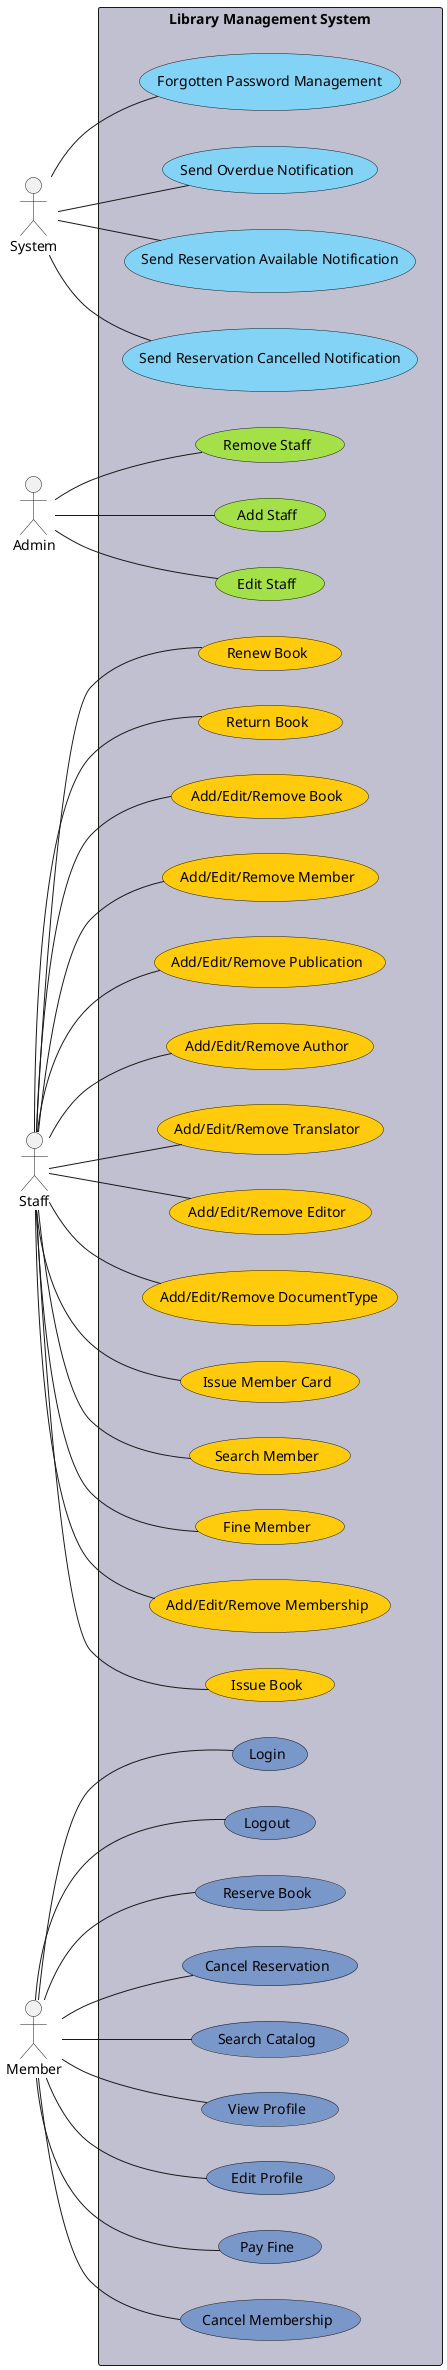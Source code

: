 @startuml

skinparam packageStyle rectangle

' ======= the actors =========

actor System as SS
actor Admin as A
actor Staff as S
actor Member as M


rectangle "Library Management System" #C0C0D1 {
    left to right direction

' ====== the use cases =========

together {
    (Forgotten Password Management) as (Forgotten Password Management) #83d3f6
    (Send Overdue Notification) as (Send Overdue Notification) #83d3f6
    (Send Reservation Available Notification) as (Send Reservation Available Notification) #83d3f6
    (Send Reservation Cancelled Notification) as (Send Reservation Cancelled Notification) #83d3f6
}

together {
    (Login) as (Login) #7a97ca
    (Logout) as (Logout) #7a97ca
    (Reserve Book) as (Reserve Book) #7a97ca
    (Cancel Reservation) as (Cancel Reservation) #7a97ca
    (Search Catalog) as (Search Catalog) #7a97ca
    (View Profile) as (View Profile) #7a97ca
    (Edit Profile) as (Edit Profile) #7a97ca
    (Pay Fine) as (Pay Fine) #7a97ca
    (Cancel Membership) as (Cancel Membership) #7a97ca
}


    (Add/Edit/Remove Book) as (Add/Edit/Remove Book) #ffcb0c
    (Add/Edit/Remove Member) as (Add/Edit/Remove Member) #ffcb0c
    (Add/Edit/Remove Publication) as (Add/Edit/Remove Publication) #ffcb0c
    (Add/Edit/Remove Author) as (Add/Edit/Remove Author) #ffcb0c
    (Add/Edit/Remove Translator) as (Add/Edit/Remove Translator) #ffcb0c
    (Add/Edit/Remove Editor) as (Add/Edit/Remove Editor) #ffcb0c
    (Add/Edit/Remove DocumentType) as (Add/Edit/Remove DocumentType) #ffcb0c
    (Issue Member Card) as (Issue Member Card) #ffcb0c
    (Search Member) as (Search Member) #ffcb0c
    (Fine Member) as (Fine Member) #ffcb0c
    (Add/Edit/Remove Membership) as (Add/Edit/Remove Membership) #ffcb0c
    (Issue Book) as (Issue Book) #ffcb0c
    (Renew Book) as (Renew Book) #ffcb0c
    (Return Book) as (Return Book) #ffcb0c


    (Add Staff) as (Add Staff) #a4e148
    (Edit Staff) as (Edit Staff) #a4e148
    (Remove Staff) as (Remove Staff) #a4e148


' ====== the use case links =========

    SS -- (Forgotten Password Management)
    SS -- (Send Overdue Notification)
    SS -- (Send Reservation Available Notification)
    SS -- (Send Reservation Cancelled Notification)

    A -- (Add Staff)
    A -- (Edit Staff)
    A -- (Remove Staff)

    S -- (Add/Edit/Remove Book)
    S -- (Add/Edit/Remove Member)
    S -- (Issue Member Card)
    S -- (Search Member)
    S -- (Fine Member)
    S -- (Add/Edit/Remove Membership)
    S -- (Add/Edit/Remove Publication)
    S -- (Add/Edit/Remove Author)
    S -- (Add/Edit/Remove Translator)
    S -- (Add/Edit/Remove Editor)
    S -- (Add/Edit/Remove DocumentType)
    S -- (Issue Book)
    S -- (Renew Book)
    S -- (Return Book)


    M -- (Login)
    M -- (Logout)
    M -- (Reserve Book)
    M -- (Cancel Reservation)
    M -- (Search Catalog)
    M -- (View Profile)
    M -- (Edit Profile)
    M -- (Pay Fine)
    M -- (Cancel Membership)

}

@enduml